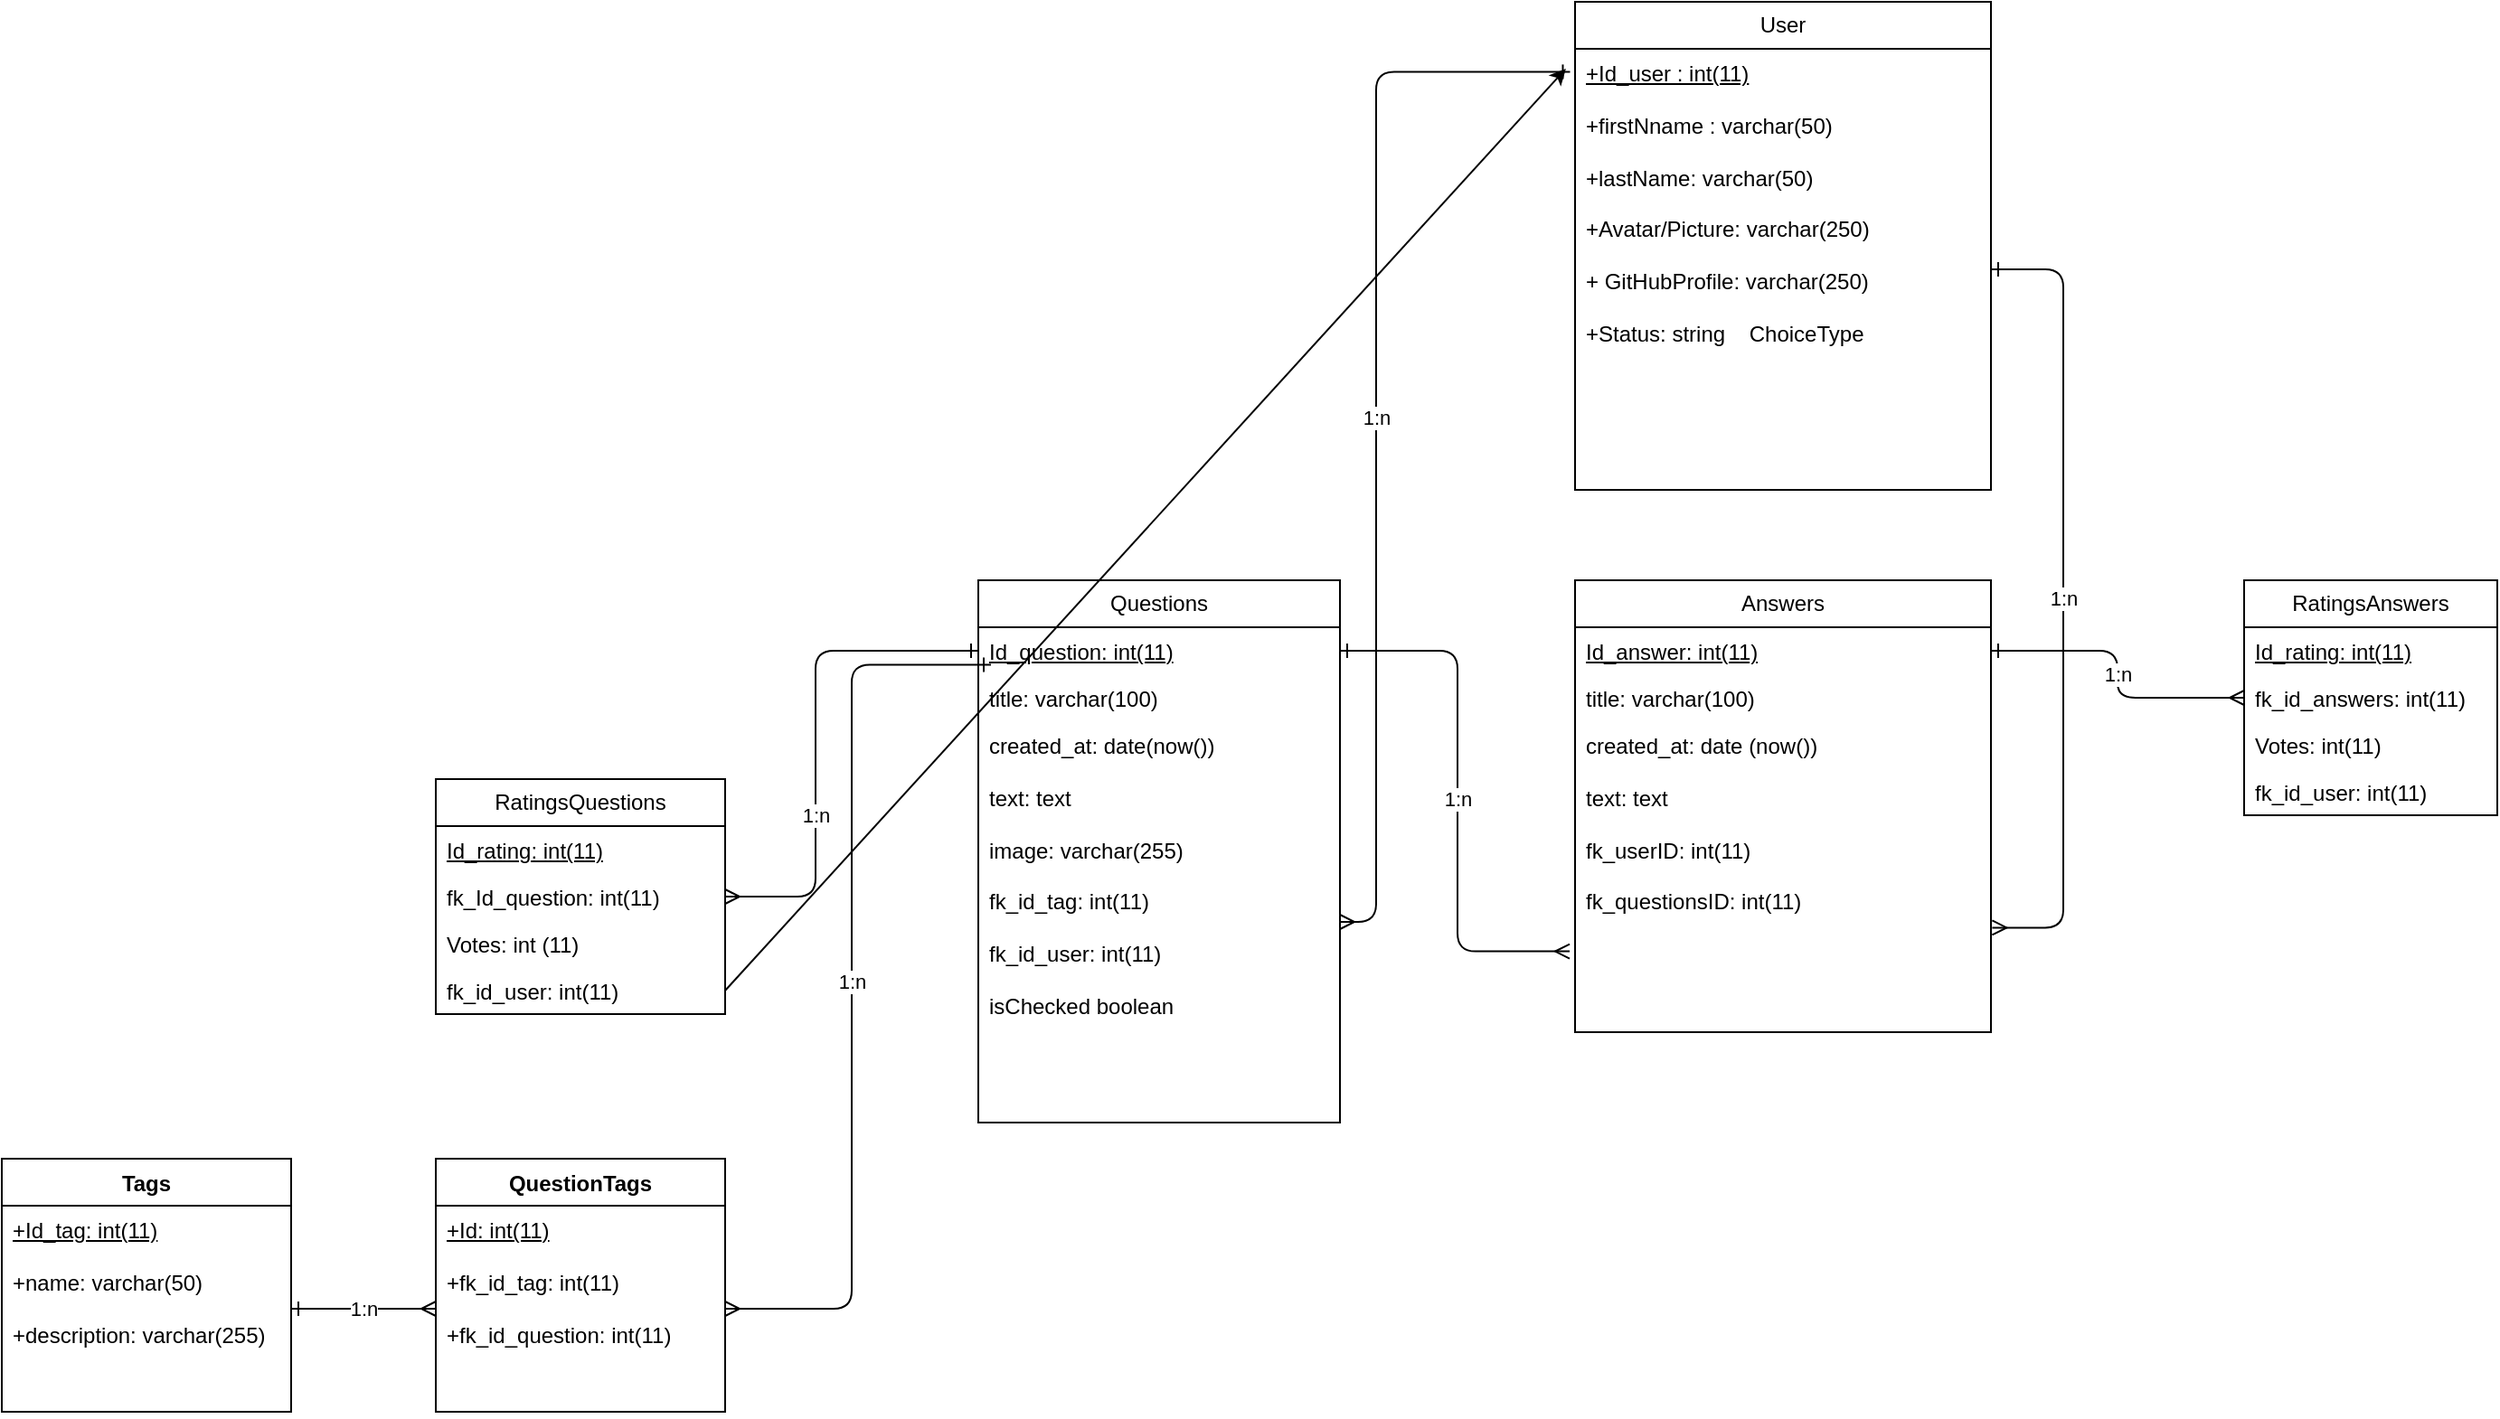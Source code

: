 <mxfile>
    <diagram name="Seite-1" id="R-cCMg_82UCWNTj_Sy55">
        <mxGraphModel dx="1548" dy="1408" grid="1" gridSize="10" guides="1" tooltips="1" connect="1" arrows="1" fold="1" page="1" pageScale="1" pageWidth="827" pageHeight="1169" math="0" shadow="0">
            <root>
                <mxCell id="0"/>
                <mxCell id="1" parent="0"/>
                <mxCell id="AQykz6o7hYswZnQogryO-20" value="User" style="swimlane;fontStyle=0;childLayout=stackLayout;horizontal=1;startSize=26;fillColor=none;horizontalStack=0;resizeParent=1;resizeParentMax=0;resizeLast=0;collapsible=1;marginBottom=0;whiteSpace=wrap;html=1;" parent="1" vertex="1">
                    <mxGeometry x="780" y="-70" width="230" height="270" as="geometry">
                        <mxRectangle x="700" y="190" width="70" height="30" as="alternateBounds"/>
                    </mxGeometry>
                </mxCell>
                <mxCell id="AQykz6o7hYswZnQogryO-21" value="&lt;u&gt;+Id_user : int(11)&lt;/u&gt;&lt;br&gt;&amp;nbsp;&lt;br&gt;+firstNname : varchar(50)&lt;br&gt;&lt;br&gt;+lastName: varchar(50)&lt;br&gt;&lt;br&gt;+Avatar/Picture: varchar(250)&lt;br&gt;&lt;br&gt;+ GitHubProfile: varchar(250)&lt;br&gt;&lt;br&gt;+Status: string&amp;nbsp; &amp;nbsp; ChoiceType" style="text;strokeColor=none;fillColor=none;align=left;verticalAlign=top;spacingLeft=4;spacingRight=4;overflow=hidden;rotatable=0;points=[[0,0.5],[1,0.5]];portConstraint=eastwest;whiteSpace=wrap;html=1;" parent="AQykz6o7hYswZnQogryO-20" vertex="1">
                    <mxGeometry y="26" width="230" height="244" as="geometry"/>
                </mxCell>
                <mxCell id="AQykz6o7hYswZnQogryO-39" value="Questions" style="swimlane;fontStyle=0;childLayout=stackLayout;horizontal=1;startSize=26;fillColor=none;horizontalStack=0;resizeParent=1;resizeParentMax=0;resizeLast=0;collapsible=1;marginBottom=0;whiteSpace=wrap;html=1;" parent="1" vertex="1">
                    <mxGeometry x="450" y="250" width="200" height="300" as="geometry">
                        <mxRectangle x="1020" y="240" width="90" height="30" as="alternateBounds"/>
                    </mxGeometry>
                </mxCell>
                <mxCell id="AQykz6o7hYswZnQogryO-40" value="&lt;u&gt;Id_question: int(11)&lt;/u&gt;" style="text;strokeColor=none;fillColor=none;align=left;verticalAlign=top;spacingLeft=4;spacingRight=4;overflow=hidden;rotatable=0;points=[[0,0.5],[1,0.5]];portConstraint=eastwest;whiteSpace=wrap;html=1;" parent="AQykz6o7hYswZnQogryO-39" vertex="1">
                    <mxGeometry y="26" width="200" height="26" as="geometry"/>
                </mxCell>
                <mxCell id="AQykz6o7hYswZnQogryO-41" value="title: varchar(100)" style="text;strokeColor=none;fillColor=none;align=left;verticalAlign=top;spacingLeft=4;spacingRight=4;overflow=hidden;rotatable=0;points=[[0,0.5],[1,0.5]];portConstraint=eastwest;whiteSpace=wrap;html=1;" parent="AQykz6o7hYswZnQogryO-39" vertex="1">
                    <mxGeometry y="52" width="200" height="26" as="geometry"/>
                </mxCell>
                <mxCell id="AQykz6o7hYswZnQogryO-42" value="created_at: date(now())&lt;br&gt;&lt;br&gt;text: text&lt;br&gt;&lt;br&gt;image: varchar(255)&lt;br&gt;&lt;br&gt;fk_id_tag: int(11)&lt;br&gt;&lt;br&gt;fk_id_user: int(11)&lt;br&gt;&lt;br&gt;isChecked boolean" style="text;strokeColor=none;fillColor=none;align=left;verticalAlign=top;spacingLeft=4;spacingRight=4;overflow=hidden;rotatable=0;points=[[0,0.5],[1,0.5]];portConstraint=eastwest;whiteSpace=wrap;html=1;" parent="AQykz6o7hYswZnQogryO-39" vertex="1">
                    <mxGeometry y="78" width="200" height="222" as="geometry"/>
                </mxCell>
                <mxCell id="AQykz6o7hYswZnQogryO-48" value="Answers" style="swimlane;fontStyle=0;childLayout=stackLayout;horizontal=1;startSize=26;fillColor=none;horizontalStack=0;resizeParent=1;resizeParentMax=0;resizeLast=0;collapsible=1;marginBottom=0;whiteSpace=wrap;html=1;" parent="1" vertex="1">
                    <mxGeometry x="780" y="250" width="230" height="250" as="geometry"/>
                </mxCell>
                <mxCell id="AQykz6o7hYswZnQogryO-49" value="&lt;u&gt;Id_answer: int(11)&lt;/u&gt;" style="text;strokeColor=none;fillColor=none;align=left;verticalAlign=top;spacingLeft=4;spacingRight=4;overflow=hidden;rotatable=0;points=[[0,0.5],[1,0.5]];portConstraint=eastwest;whiteSpace=wrap;html=1;" parent="AQykz6o7hYswZnQogryO-48" vertex="1">
                    <mxGeometry y="26" width="230" height="26" as="geometry"/>
                </mxCell>
                <mxCell id="AQykz6o7hYswZnQogryO-50" value="title: varchar(100)" style="text;strokeColor=none;fillColor=none;align=left;verticalAlign=top;spacingLeft=4;spacingRight=4;overflow=hidden;rotatable=0;points=[[0,0.5],[1,0.5]];portConstraint=eastwest;whiteSpace=wrap;html=1;" parent="AQykz6o7hYswZnQogryO-48" vertex="1">
                    <mxGeometry y="52" width="230" height="26" as="geometry"/>
                </mxCell>
                <mxCell id="AQykz6o7hYswZnQogryO-51" value="created_at: date (now())&lt;br&gt;&lt;br&gt;text: text&lt;br&gt;&lt;br&gt;fk_userID: int(11)&lt;br&gt;&lt;br&gt;fk_questionsID: int(11)" style="text;strokeColor=none;fillColor=none;align=left;verticalAlign=top;spacingLeft=4;spacingRight=4;overflow=hidden;rotatable=0;points=[[0,0.5],[1,0.5]];portConstraint=eastwest;whiteSpace=wrap;html=1;" parent="AQykz6o7hYswZnQogryO-48" vertex="1">
                    <mxGeometry y="78" width="230" height="172" as="geometry"/>
                </mxCell>
                <mxCell id="AQykz6o7hYswZnQogryO-65" value="RatingsQuestions" style="swimlane;fontStyle=0;childLayout=stackLayout;horizontal=1;startSize=26;fillColor=none;horizontalStack=0;resizeParent=1;resizeParentMax=0;resizeLast=0;collapsible=1;marginBottom=0;whiteSpace=wrap;html=1;" parent="1" vertex="1">
                    <mxGeometry x="150" y="360" width="160" height="130" as="geometry"/>
                </mxCell>
                <mxCell id="AQykz6o7hYswZnQogryO-66" value="&lt;u&gt;Id_rating: int(11)&lt;/u&gt;" style="text;strokeColor=none;fillColor=none;align=left;verticalAlign=top;spacingLeft=4;spacingRight=4;overflow=hidden;rotatable=0;points=[[0,0.5],[1,0.5]];portConstraint=eastwest;whiteSpace=wrap;html=1;" parent="AQykz6o7hYswZnQogryO-65" vertex="1">
                    <mxGeometry y="26" width="160" height="26" as="geometry"/>
                </mxCell>
                <mxCell id="AQykz6o7hYswZnQogryO-67" value="fk_Id_question: int(11)" style="text;strokeColor=none;fillColor=none;align=left;verticalAlign=top;spacingLeft=4;spacingRight=4;overflow=hidden;rotatable=0;points=[[0,0.5],[1,0.5]];portConstraint=eastwest;whiteSpace=wrap;html=1;" parent="AQykz6o7hYswZnQogryO-65" vertex="1">
                    <mxGeometry y="52" width="160" height="26" as="geometry"/>
                </mxCell>
                <mxCell id="AQykz6o7hYswZnQogryO-68" value="Votes: int (11)" style="text;strokeColor=none;fillColor=none;align=left;verticalAlign=top;spacingLeft=4;spacingRight=4;overflow=hidden;rotatable=0;points=[[0,0.5],[1,0.5]];portConstraint=eastwest;whiteSpace=wrap;html=1;" parent="AQykz6o7hYswZnQogryO-65" vertex="1">
                    <mxGeometry y="78" width="160" height="26" as="geometry"/>
                </mxCell>
                <mxCell id="TAVl73R87kBITFGSa9vU-24" value="fk_id_user: int(11)" style="text;strokeColor=none;fillColor=none;align=left;verticalAlign=top;spacingLeft=4;spacingRight=4;overflow=hidden;rotatable=0;points=[[0,0.5],[1,0.5]];portConstraint=eastwest;whiteSpace=wrap;html=1;" parent="AQykz6o7hYswZnQogryO-65" vertex="1">
                    <mxGeometry y="104" width="160" height="26" as="geometry"/>
                </mxCell>
                <mxCell id="TAVl73R87kBITFGSa9vU-1" value="Tags" style="swimlane;fontStyle=1;align=center;verticalAlign=top;childLayout=stackLayout;horizontal=1;startSize=26;horizontalStack=0;resizeParent=1;resizeParentMax=0;resizeLast=0;collapsible=1;marginBottom=0;whiteSpace=wrap;html=1;" parent="1" vertex="1">
                    <mxGeometry x="-90" y="570" width="160" height="140" as="geometry"/>
                </mxCell>
                <mxCell id="TAVl73R87kBITFGSa9vU-2" value="&lt;u&gt;+Id_tag: int(11)&lt;/u&gt;&lt;br&gt;&lt;br&gt;+name: varchar(50)&lt;br&gt;&lt;br&gt;+description: varchar(255)" style="text;strokeColor=none;fillColor=none;align=left;verticalAlign=top;spacingLeft=4;spacingRight=4;overflow=hidden;rotatable=0;points=[[0,0.5],[1,0.5]];portConstraint=eastwest;whiteSpace=wrap;html=1;" parent="TAVl73R87kBITFGSa9vU-1" vertex="1">
                    <mxGeometry y="26" width="160" height="114" as="geometry"/>
                </mxCell>
                <mxCell id="TAVl73R87kBITFGSa9vU-3" value="RatingsAnswers" style="swimlane;fontStyle=0;childLayout=stackLayout;horizontal=1;startSize=26;fillColor=none;horizontalStack=0;resizeParent=1;resizeParentMax=0;resizeLast=0;collapsible=1;marginBottom=0;whiteSpace=wrap;html=1;" parent="1" vertex="1">
                    <mxGeometry x="1150" y="250" width="140" height="130" as="geometry"/>
                </mxCell>
                <mxCell id="TAVl73R87kBITFGSa9vU-4" value="&lt;u&gt;Id_rating: int(11)&lt;/u&gt;" style="text;strokeColor=none;fillColor=none;align=left;verticalAlign=top;spacingLeft=4;spacingRight=4;overflow=hidden;rotatable=0;points=[[0,0.5],[1,0.5]];portConstraint=eastwest;whiteSpace=wrap;html=1;" parent="TAVl73R87kBITFGSa9vU-3" vertex="1">
                    <mxGeometry y="26" width="140" height="26" as="geometry"/>
                </mxCell>
                <mxCell id="TAVl73R87kBITFGSa9vU-5" value="fk_id_answers: int(11)" style="text;strokeColor=none;fillColor=none;align=left;verticalAlign=top;spacingLeft=4;spacingRight=4;overflow=hidden;rotatable=0;points=[[0,0.5],[1,0.5]];portConstraint=eastwest;whiteSpace=wrap;html=1;" parent="TAVl73R87kBITFGSa9vU-3" vertex="1">
                    <mxGeometry y="52" width="140" height="26" as="geometry"/>
                </mxCell>
                <mxCell id="TAVl73R87kBITFGSa9vU-6" value="Votes: int(11)" style="text;strokeColor=none;fillColor=none;align=left;verticalAlign=top;spacingLeft=4;spacingRight=4;overflow=hidden;rotatable=0;points=[[0,0.5],[1,0.5]];portConstraint=eastwest;whiteSpace=wrap;html=1;" parent="TAVl73R87kBITFGSa9vU-3" vertex="1">
                    <mxGeometry y="78" width="140" height="26" as="geometry"/>
                </mxCell>
                <mxCell id="TAVl73R87kBITFGSa9vU-25" value="fk_id_user: int(11)" style="text;strokeColor=none;fillColor=none;align=left;verticalAlign=top;spacingLeft=4;spacingRight=4;overflow=hidden;rotatable=0;points=[[0,0.5],[1,0.5]];portConstraint=eastwest;whiteSpace=wrap;html=1;" parent="TAVl73R87kBITFGSa9vU-3" vertex="1">
                    <mxGeometry y="104" width="140" height="26" as="geometry"/>
                </mxCell>
                <mxCell id="TAVl73R87kBITFGSa9vU-12" value="1:n" style="edgeStyle=orthogonalEdgeStyle;html=1;entryX=-0.013;entryY=0.74;entryDx=0;entryDy=0;startArrow=ERone;startFill=0;endArrow=ERmany;endFill=0;entryPerimeter=0;exitX=1;exitY=0.5;exitDx=0;exitDy=0;" parent="1" source="AQykz6o7hYswZnQogryO-40" target="AQykz6o7hYswZnQogryO-51" edge="1">
                    <mxGeometry relative="1" as="geometry"/>
                </mxCell>
                <mxCell id="TAVl73R87kBITFGSa9vU-14" value="1:n" style="edgeStyle=orthogonalEdgeStyle;html=1;entryX=1.003;entryY=0.664;entryDx=0;entryDy=0;entryPerimeter=0;startArrow=ERone;startFill=0;endArrow=ERmany;endFill=0;exitX=1;exitY=0.5;exitDx=0;exitDy=0;" parent="1" source="AQykz6o7hYswZnQogryO-21" target="AQykz6o7hYswZnQogryO-51" edge="1">
                    <mxGeometry relative="1" as="geometry">
                        <Array as="points">
                            <mxPoint x="1050" y="78"/>
                            <mxPoint x="1050" y="442"/>
                        </Array>
                    </mxGeometry>
                </mxCell>
                <mxCell id="TAVl73R87kBITFGSa9vU-15" value="1:n" style="edgeStyle=orthogonalEdgeStyle;html=1;entryX=-0.012;entryY=0.052;entryDx=0;entryDy=0;entryPerimeter=0;startArrow=ERmany;startFill=0;endArrow=ERone;endFill=0;" parent="1" source="AQykz6o7hYswZnQogryO-42" target="AQykz6o7hYswZnQogryO-21" edge="1">
                    <mxGeometry relative="1" as="geometry">
                        <Array as="points">
                            <mxPoint x="670" y="439"/>
                            <mxPoint x="670" y="-31"/>
                        </Array>
                    </mxGeometry>
                </mxCell>
                <mxCell id="TAVl73R87kBITFGSa9vU-16" value="1:n" style="edgeStyle=orthogonalEdgeStyle;html=1;entryX=0;entryY=0.5;entryDx=0;entryDy=0;startArrow=ERone;startFill=0;endArrow=ERmany;endFill=0;exitX=1;exitY=0.5;exitDx=0;exitDy=0;" parent="1" source="AQykz6o7hYswZnQogryO-49" target="TAVl73R87kBITFGSa9vU-5" edge="1">
                    <mxGeometry relative="1" as="geometry"/>
                </mxCell>
                <mxCell id="TAVl73R87kBITFGSa9vU-17" value="1:n" style="edgeStyle=orthogonalEdgeStyle;html=1;entryX=1;entryY=0.5;entryDx=0;entryDy=0;startArrow=ERone;startFill=0;endArrow=ERmany;endFill=0;exitX=0;exitY=0.5;exitDx=0;exitDy=0;" parent="1" source="AQykz6o7hYswZnQogryO-40" target="AQykz6o7hYswZnQogryO-67" edge="1">
                    <mxGeometry x="0.308" relative="1" as="geometry">
                        <Array as="points">
                            <mxPoint x="360" y="289"/>
                            <mxPoint x="360" y="425"/>
                        </Array>
                        <mxPoint as="offset"/>
                    </mxGeometry>
                </mxCell>
                <mxCell id="TAVl73R87kBITFGSa9vU-26" value="QuestionTags" style="swimlane;fontStyle=1;align=center;verticalAlign=top;childLayout=stackLayout;horizontal=1;startSize=26;horizontalStack=0;resizeParent=1;resizeParentMax=0;resizeLast=0;collapsible=1;marginBottom=0;whiteSpace=wrap;html=1;" parent="1" vertex="1">
                    <mxGeometry x="150" y="570" width="160" height="140" as="geometry"/>
                </mxCell>
                <mxCell id="TAVl73R87kBITFGSa9vU-27" value="&lt;u&gt;+Id: int(11)&lt;/u&gt;&lt;br&gt;&lt;br&gt;+fk_id_tag: int(11)&lt;br&gt;&lt;br&gt;+fk_id_question: int(11)" style="text;strokeColor=none;fillColor=none;align=left;verticalAlign=top;spacingLeft=4;spacingRight=4;overflow=hidden;rotatable=0;points=[[0,0.5],[1,0.5]];portConstraint=eastwest;whiteSpace=wrap;html=1;" parent="TAVl73R87kBITFGSa9vU-26" vertex="1">
                    <mxGeometry y="26" width="160" height="114" as="geometry"/>
                </mxCell>
                <mxCell id="TAVl73R87kBITFGSa9vU-29" value="1:n" style="edgeStyle=orthogonalEdgeStyle;html=1;entryX=1;entryY=0.5;entryDx=0;entryDy=0;startArrow=ERmany;startFill=0;endArrow=ERone;endFill=0;" parent="1" source="TAVl73R87kBITFGSa9vU-27" target="TAVl73R87kBITFGSa9vU-2" edge="1">
                    <mxGeometry relative="1" as="geometry"/>
                </mxCell>
                <mxCell id="TAVl73R87kBITFGSa9vU-31" value="1:n" style="edgeStyle=orthogonalEdgeStyle;html=1;entryX=0.035;entryY=-0.202;entryDx=0;entryDy=0;entryPerimeter=0;startArrow=ERmany;startFill=0;endArrow=ERone;endFill=0;" parent="1" source="TAVl73R87kBITFGSa9vU-27" target="AQykz6o7hYswZnQogryO-41" edge="1">
                    <mxGeometry relative="1" as="geometry"/>
                </mxCell>
                <mxCell id="2" style="edgeStyle=none;html=1;exitX=1;exitY=0.5;exitDx=0;exitDy=0;entryX=-0.022;entryY=0.045;entryDx=0;entryDy=0;entryPerimeter=0;" edge="1" parent="1" source="TAVl73R87kBITFGSa9vU-24" target="AQykz6o7hYswZnQogryO-21">
                    <mxGeometry relative="1" as="geometry"/>
                </mxCell>
            </root>
        </mxGraphModel>
    </diagram>
    <diagram id="Cxuix9PwdgdaYXC8g3ah" name="Page-2">
        <mxGraphModel dx="1179" dy="1772" grid="1" gridSize="10" guides="1" tooltips="1" connect="1" arrows="1" fold="1" page="1" pageScale="1" pageWidth="850" pageHeight="1100" math="0" shadow="0">
            <root>
                <mxCell id="0"/>
                <mxCell id="1" parent="0"/>
                <mxCell id="NOrqd-PNEieHppsgx36A-1" style="edgeStyle=orthogonalEdgeStyle;rounded=0;orthogonalLoop=1;jettySize=auto;html=1;exitX=0.5;exitY=1;exitDx=0;exitDy=0;" edge="1" parent="1" source="NOrqd-PNEieHppsgx36A-3" target="NOrqd-PNEieHppsgx36A-6">
                    <mxGeometry relative="1" as="geometry"/>
                </mxCell>
                <mxCell id="NOrqd-PNEieHppsgx36A-2" style="edgeStyle=orthogonalEdgeStyle;rounded=0;orthogonalLoop=1;jettySize=auto;html=1;" edge="1" parent="1" source="NOrqd-PNEieHppsgx36A-3" target="NOrqd-PNEieHppsgx36A-9">
                    <mxGeometry relative="1" as="geometry"/>
                </mxCell>
                <mxCell id="NOrqd-PNEieHppsgx36A-3" value="Title:&lt;br&gt;Description&lt;br&gt;Topics (raw)" style="rounded=1;whiteSpace=wrap;html=1;" vertex="1" parent="1">
                    <mxGeometry x="200" y="-70" width="120" height="60" as="geometry"/>
                </mxCell>
                <mxCell id="NOrqd-PNEieHppsgx36A-4" style="edgeStyle=orthogonalEdgeStyle;rounded=0;orthogonalLoop=1;jettySize=auto;html=1;" edge="1" parent="1" source="NOrqd-PNEieHppsgx36A-6" target="NOrqd-PNEieHppsgx36A-11">
                    <mxGeometry relative="1" as="geometry"/>
                </mxCell>
                <mxCell id="NOrqd-PNEieHppsgx36A-5" style="edgeStyle=orthogonalEdgeStyle;rounded=0;orthogonalLoop=1;jettySize=auto;html=1;entryX=0;entryY=0.5;entryDx=0;entryDy=0;" edge="1" parent="1" source="NOrqd-PNEieHppsgx36A-6" target="NOrqd-PNEieHppsgx36A-14">
                    <mxGeometry relative="1" as="geometry"/>
                </mxCell>
                <mxCell id="NOrqd-PNEieHppsgx36A-6" value="Login" style="rounded=1;whiteSpace=wrap;html=1;" vertex="1" parent="1">
                    <mxGeometry x="205" y="185" width="110" height="70" as="geometry"/>
                </mxCell>
                <mxCell id="NOrqd-PNEieHppsgx36A-7" style="edgeStyle=orthogonalEdgeStyle;rounded=0;orthogonalLoop=1;jettySize=auto;html=1;entryX=0;entryY=0.5;entryDx=0;entryDy=0;" edge="1" parent="1" source="NOrqd-PNEieHppsgx36A-9" target="NOrqd-PNEieHppsgx36A-6">
                    <mxGeometry relative="1" as="geometry"/>
                </mxCell>
                <mxCell id="NOrqd-PNEieHppsgx36A-8" style="edgeStyle=orthogonalEdgeStyle;rounded=0;orthogonalLoop=1;jettySize=auto;html=1;exitX=1;exitY=0;exitDx=0;exitDy=0;entryX=0;entryY=0.5;entryDx=0;entryDy=0;" edge="1" parent="1" source="NOrqd-PNEieHppsgx36A-9" target="NOrqd-PNEieHppsgx36A-17">
                    <mxGeometry relative="1" as="geometry"/>
                </mxCell>
                <mxCell id="NOrqd-PNEieHppsgx36A-9" value="Questions and Answers" style="rounded=1;whiteSpace=wrap;html=1;" vertex="1" parent="1">
                    <mxGeometry x="20" y="190" width="120" height="60" as="geometry"/>
                </mxCell>
                <mxCell id="NOrqd-PNEieHppsgx36A-10" style="edgeStyle=orthogonalEdgeStyle;rounded=0;orthogonalLoop=1;jettySize=auto;html=1;entryX=0.5;entryY=0;entryDx=0;entryDy=0;" edge="1" parent="1" source="NOrqd-PNEieHppsgx36A-11" target="NOrqd-PNEieHppsgx36A-13">
                    <mxGeometry relative="1" as="geometry"/>
                </mxCell>
                <mxCell id="NOrqd-PNEieHppsgx36A-11" value="Topics (more detailed)&lt;br&gt;View statistics on post frequency, answer time and user activity" style="rounded=1;whiteSpace=wrap;html=1;" vertex="1" parent="1">
                    <mxGeometry x="135" y="320" width="210" height="110" as="geometry"/>
                </mxCell>
                <mxCell id="NOrqd-PNEieHppsgx36A-12" style="edgeStyle=orthogonalEdgeStyle;rounded=0;orthogonalLoop=1;jettySize=auto;html=1;entryX=0.75;entryY=1;entryDx=0;entryDy=0;" edge="1" parent="1" source="NOrqd-PNEieHppsgx36A-13" target="NOrqd-PNEieHppsgx36A-14">
                    <mxGeometry relative="1" as="geometry"/>
                </mxCell>
                <mxCell id="NOrqd-PNEieHppsgx36A-13" value="Topics (most detailed) Questions and Answers&lt;br&gt;CRUD" style="rounded=1;whiteSpace=wrap;html=1;" vertex="1" parent="1">
                    <mxGeometry x="180" y="500" width="120" height="60" as="geometry"/>
                </mxCell>
                <mxCell id="NOrqd-PNEieHppsgx36A-14" value="Logout" style="rounded=1;whiteSpace=wrap;html=1;" vertex="1" parent="1">
                    <mxGeometry x="360" y="190" width="120" height="60" as="geometry"/>
                </mxCell>
                <mxCell id="NOrqd-PNEieHppsgx36A-15" style="edgeStyle=orthogonalEdgeStyle;rounded=0;orthogonalLoop=1;jettySize=auto;html=1;entryX=0.338;entryY=1.027;entryDx=0;entryDy=0;entryPerimeter=0;" edge="1" parent="1" source="NOrqd-PNEieHppsgx36A-11" target="NOrqd-PNEieHppsgx36A-14">
                    <mxGeometry relative="1" as="geometry"/>
                </mxCell>
                <mxCell id="NOrqd-PNEieHppsgx36A-16" value="Admin User control" style="rounded=1;whiteSpace=wrap;html=1;" vertex="1" parent="1">
                    <mxGeometry x="520" y="50" width="120" height="60" as="geometry"/>
                </mxCell>
                <mxCell id="NOrqd-PNEieHppsgx36A-17" value="Register" style="rounded=1;whiteSpace=wrap;html=1;" vertex="1" parent="1">
                    <mxGeometry x="120" y="20" width="120" height="60" as="geometry"/>
                </mxCell>
            </root>
        </mxGraphModel>
    </diagram>
</mxfile>